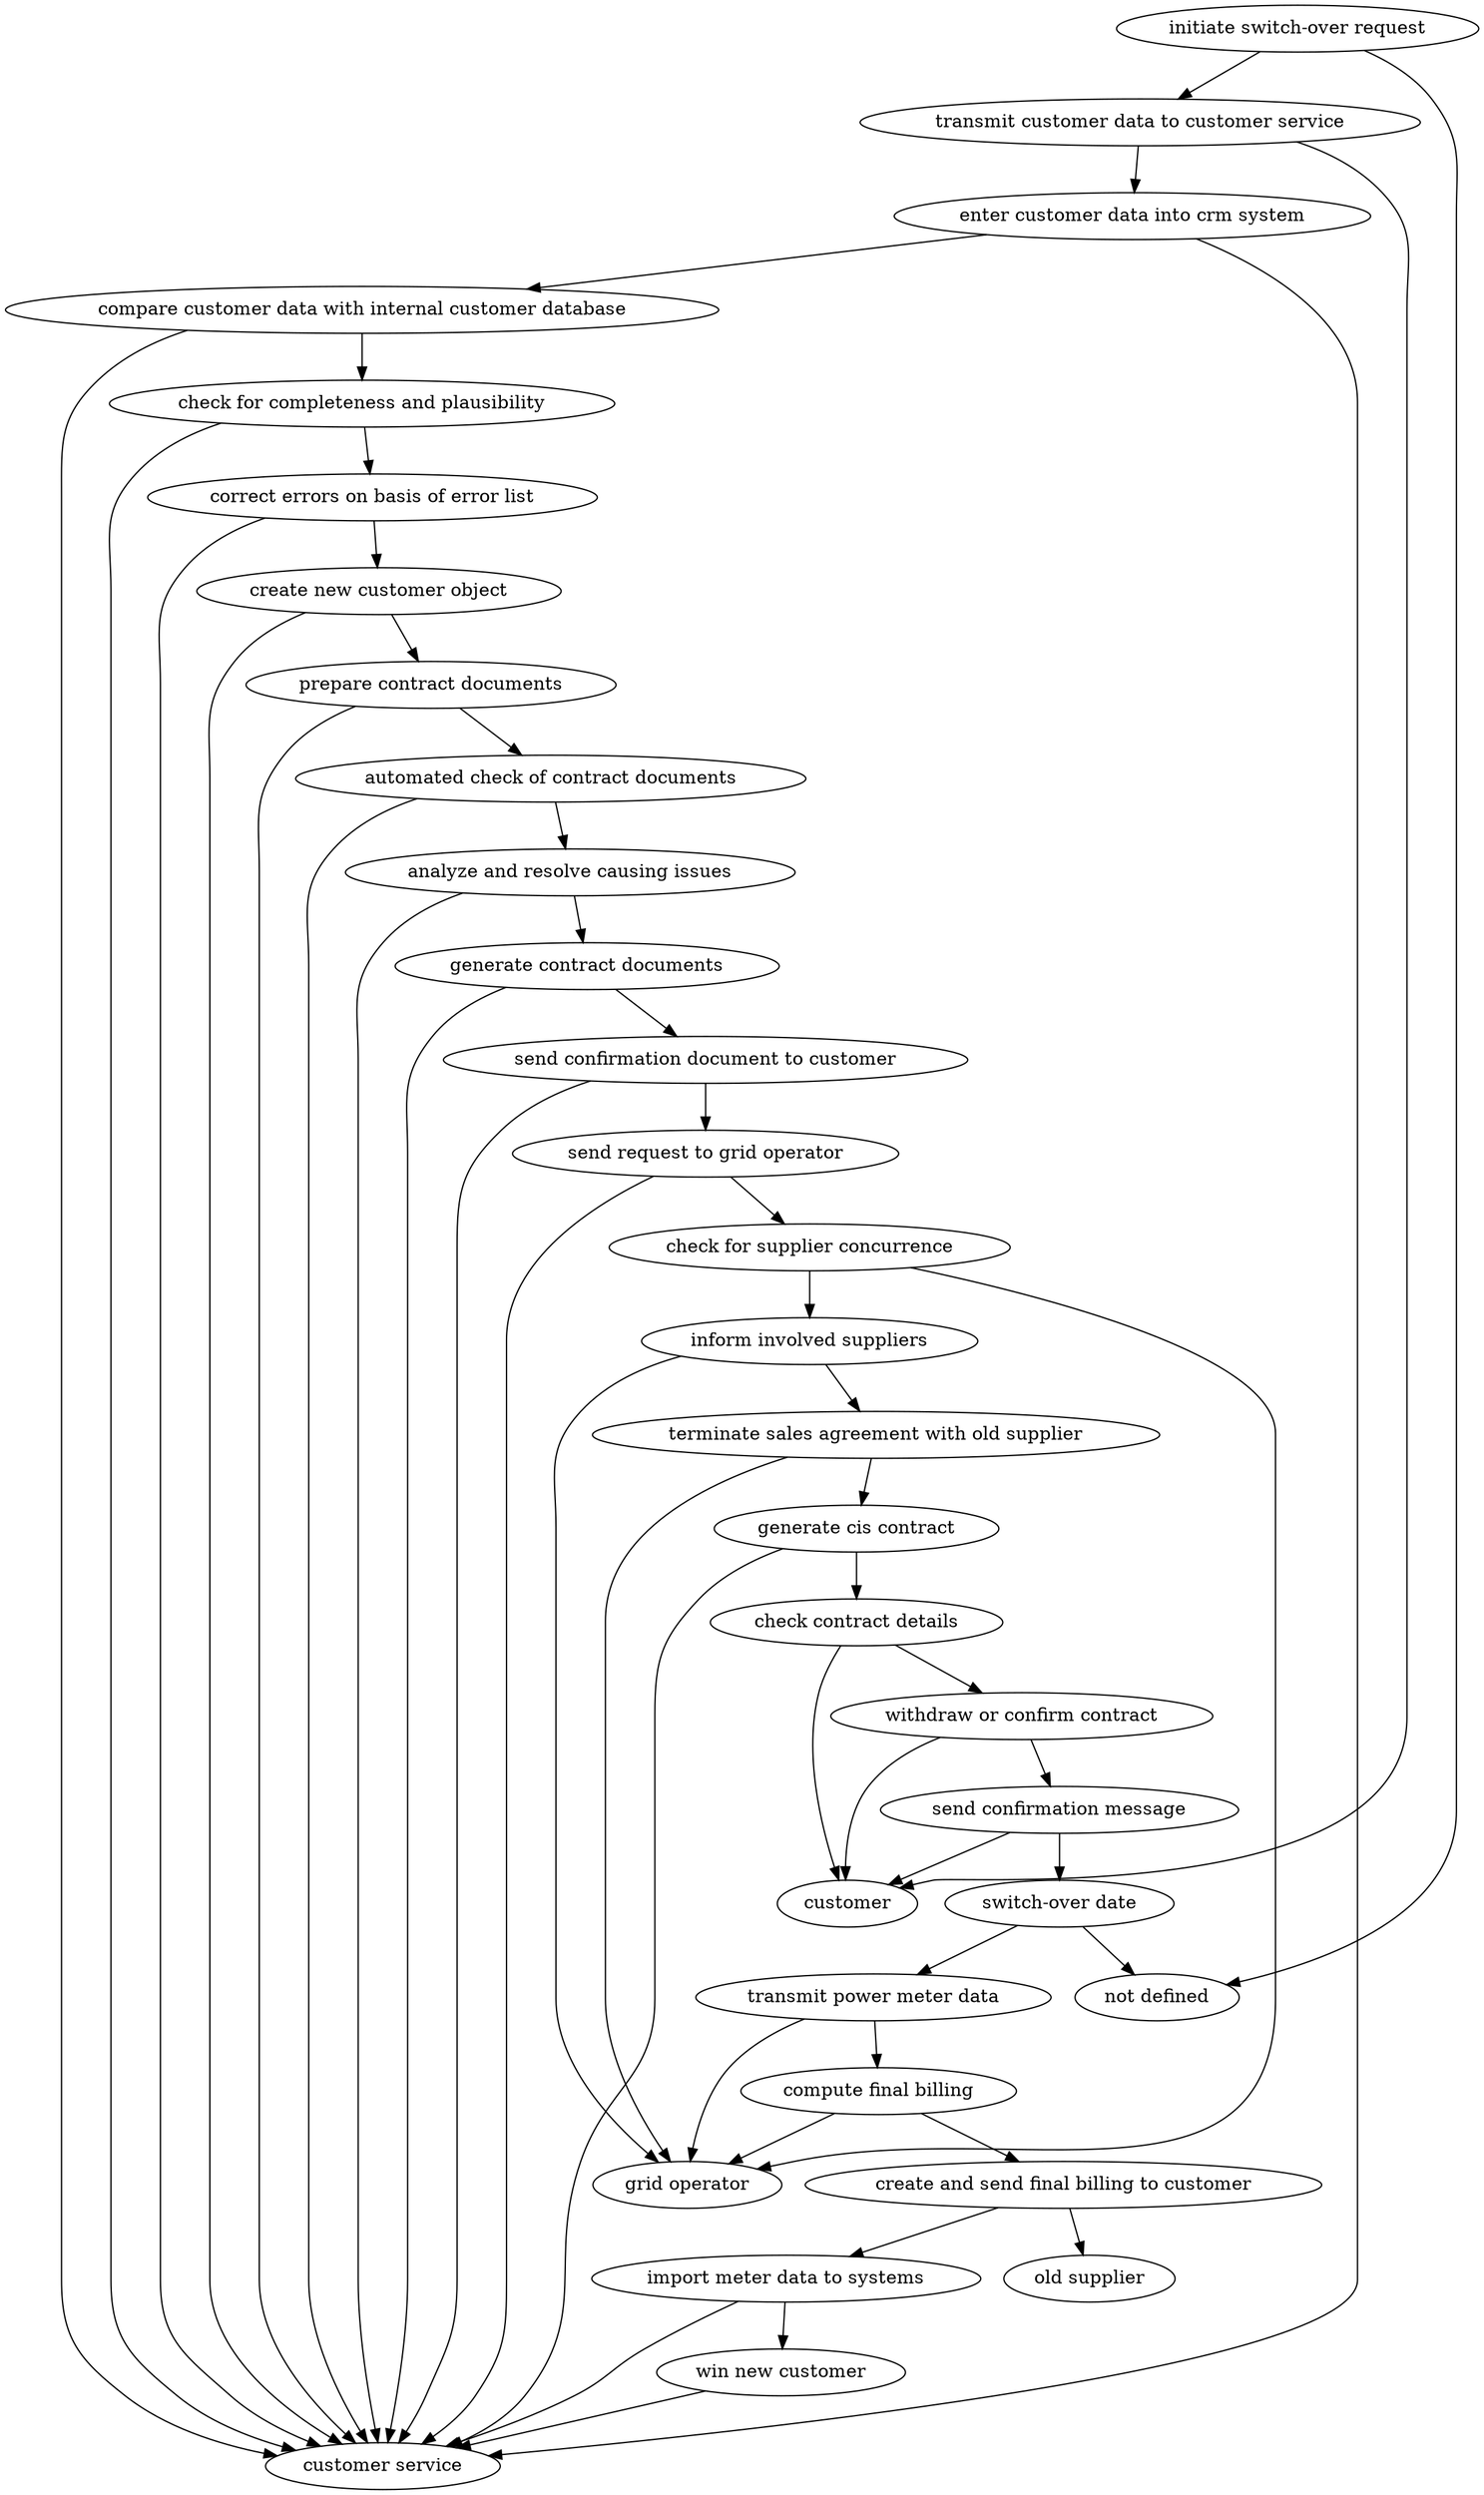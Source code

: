strict digraph "doc-2.2" {
	graph [name="doc-2.2"];
	"initiate switch-over request"	[attrs="{'type': 'Activity', 'label': 'initiate switch-over request'}"];
	"transmit customer data to customer service"	[attrs="{'type': 'Activity', 'label': 'transmit customer data to customer service'}"];
	"initiate switch-over request" -> "transmit customer data to customer service"	[attrs="{'type': 'flow', 'label': 'flow'}"];
	"not defined"	[attrs="{'type': 'Actor', 'label': 'not defined'}"];
	"initiate switch-over request" -> "not defined"	[attrs="{'type': 'actor performer', 'label': 'actor performer'}"];
	"enter customer data into crm system"	[attrs="{'type': 'Activity', 'label': 'enter customer data into crm system'}"];
	"transmit customer data to customer service" -> "enter customer data into crm system"	[attrs="{'type': 'flow', 'label': 'flow'}"];
	customer	[attrs="{'type': 'Actor', 'label': 'customer'}"];
	"transmit customer data to customer service" -> customer	[attrs="{'type': 'actor performer', 'label': 'actor performer'}"];
	"compare customer data with internal customer database"	[attrs="{'type': 'Activity', 'label': 'compare customer data with internal customer database'}"];
	"enter customer data into crm system" -> "compare customer data with internal customer database"	[attrs="{'type': 'flow', 'label': 'flow'}"];
	"customer service"	[attrs="{'type': 'Actor', 'label': 'customer service'}"];
	"enter customer data into crm system" -> "customer service"	[attrs="{'type': 'actor performer', 'label': 'actor performer'}"];
	"check for completeness and plausibility"	[attrs="{'type': 'Activity', 'label': 'check for completeness and plausibility'}"];
	"compare customer data with internal customer database" -> "check for completeness and plausibility"	[attrs="{'type': 'flow', 'label': 'flow'}"];
	"compare customer data with internal customer database" -> "customer service"	[attrs="{'type': 'actor performer', 'label': 'actor performer'}"];
	"correct errors on basis of error list"	[attrs="{'type': 'Activity', 'label': 'correct errors on basis of error list'}"];
	"check for completeness and plausibility" -> "correct errors on basis of error list"	[attrs="{'type': 'flow', 'label': 'flow'}"];
	"check for completeness and plausibility" -> "customer service"	[attrs="{'type': 'actor performer', 'label': 'actor performer'}"];
	"create new customer object"	[attrs="{'type': 'Activity', 'label': 'create new customer object'}"];
	"correct errors on basis of error list" -> "create new customer object"	[attrs="{'type': 'flow', 'label': 'flow'}"];
	"correct errors on basis of error list" -> "customer service"	[attrs="{'type': 'actor performer', 'label': 'actor performer'}"];
	"prepare contract documents"	[attrs="{'type': 'Activity', 'label': 'prepare contract documents'}"];
	"create new customer object" -> "prepare contract documents"	[attrs="{'type': 'flow', 'label': 'flow'}"];
	"create new customer object" -> "customer service"	[attrs="{'type': 'actor performer', 'label': 'actor performer'}"];
	"automated check of contract documents"	[attrs="{'type': 'Activity', 'label': 'automated check of contract documents'}"];
	"prepare contract documents" -> "automated check of contract documents"	[attrs="{'type': 'flow', 'label': 'flow'}"];
	"prepare contract documents" -> "customer service"	[attrs="{'type': 'actor performer', 'label': 'actor performer'}"];
	"analyze and resolve causing issues"	[attrs="{'type': 'Activity', 'label': 'analyze and resolve causing issues'}"];
	"automated check of contract documents" -> "analyze and resolve causing issues"	[attrs="{'type': 'flow', 'label': 'flow'}"];
	"automated check of contract documents" -> "customer service"	[attrs="{'type': 'actor performer', 'label': 'actor performer'}"];
	"generate contract documents"	[attrs="{'type': 'Activity', 'label': 'generate contract documents'}"];
	"analyze and resolve causing issues" -> "generate contract documents"	[attrs="{'type': 'flow', 'label': 'flow'}"];
	"analyze and resolve causing issues" -> "customer service"	[attrs="{'type': 'actor performer', 'label': 'actor performer'}"];
	"send confirmation document to customer"	[attrs="{'type': 'Activity', 'label': 'send confirmation document to customer'}"];
	"generate contract documents" -> "send confirmation document to customer"	[attrs="{'type': 'flow', 'label': 'flow'}"];
	"generate contract documents" -> "customer service"	[attrs="{'type': 'actor performer', 'label': 'actor performer'}"];
	"send request to grid operator"	[attrs="{'type': 'Activity', 'label': 'send request to grid operator'}"];
	"send confirmation document to customer" -> "send request to grid operator"	[attrs="{'type': 'flow', 'label': 'flow'}"];
	"send confirmation document to customer" -> "customer service"	[attrs="{'type': 'actor performer', 'label': 'actor performer'}"];
	"check for supplier concurrence"	[attrs="{'type': 'Activity', 'label': 'check for supplier concurrence'}"];
	"send request to grid operator" -> "check for supplier concurrence"	[attrs="{'type': 'flow', 'label': 'flow'}"];
	"send request to grid operator" -> "customer service"	[attrs="{'type': 'actor performer', 'label': 'actor performer'}"];
	"inform involved suppliers"	[attrs="{'type': 'Activity', 'label': 'inform involved suppliers'}"];
	"check for supplier concurrence" -> "inform involved suppliers"	[attrs="{'type': 'flow', 'label': 'flow'}"];
	"grid operator"	[attrs="{'type': 'Actor', 'label': 'grid operator'}"];
	"check for supplier concurrence" -> "grid operator"	[attrs="{'type': 'actor performer', 'label': 'actor performer'}"];
	"terminate sales agreement with old supplier"	[attrs="{'type': 'Activity', 'label': 'terminate sales agreement with old supplier'}"];
	"inform involved suppliers" -> "terminate sales agreement with old supplier"	[attrs="{'type': 'flow', 'label': 'flow'}"];
	"inform involved suppliers" -> "grid operator"	[attrs="{'type': 'actor performer', 'label': 'actor performer'}"];
	"generate cis contract"	[attrs="{'type': 'Activity', 'label': 'generate cis contract'}"];
	"terminate sales agreement with old supplier" -> "generate cis contract"	[attrs="{'type': 'flow', 'label': 'flow'}"];
	"terminate sales agreement with old supplier" -> "grid operator"	[attrs="{'type': 'actor performer', 'label': 'actor performer'}"];
	"check contract details"	[attrs="{'type': 'Activity', 'label': 'check contract details'}"];
	"generate cis contract" -> "check contract details"	[attrs="{'type': 'flow', 'label': 'flow'}"];
	"generate cis contract" -> "customer service"	[attrs="{'type': 'actor performer', 'label': 'actor performer'}"];
	"withdraw or confirm contract"	[attrs="{'type': 'Activity', 'label': 'withdraw or confirm contract'}"];
	"check contract details" -> "withdraw or confirm contract"	[attrs="{'type': 'flow', 'label': 'flow'}"];
	"check contract details" -> customer	[attrs="{'type': 'actor performer', 'label': 'actor performer'}"];
	"send confirmation message"	[attrs="{'type': 'Activity', 'label': 'send confirmation message'}"];
	"withdraw or confirm contract" -> "send confirmation message"	[attrs="{'type': 'flow', 'label': 'flow'}"];
	"withdraw or confirm contract" -> customer	[attrs="{'type': 'actor performer', 'label': 'actor performer'}"];
	"switch-over date"	[attrs="{'type': 'Activity', 'label': 'switch-over date'}"];
	"send confirmation message" -> "switch-over date"	[attrs="{'type': 'flow', 'label': 'flow'}"];
	"send confirmation message" -> customer	[attrs="{'type': 'actor performer', 'label': 'actor performer'}"];
	"transmit power meter data"	[attrs="{'type': 'Activity', 'label': 'transmit power meter data'}"];
	"switch-over date" -> "transmit power meter data"	[attrs="{'type': 'flow', 'label': 'flow'}"];
	"switch-over date" -> "not defined"	[attrs="{'type': 'actor performer', 'label': 'actor performer'}"];
	"compute final billing"	[attrs="{'type': 'Activity', 'label': 'compute final billing'}"];
	"transmit power meter data" -> "compute final billing"	[attrs="{'type': 'flow', 'label': 'flow'}"];
	"transmit power meter data" -> "grid operator"	[attrs="{'type': 'actor performer', 'label': 'actor performer'}"];
	"create and send final billing to customer"	[attrs="{'type': 'Activity', 'label': 'create and send final billing to customer'}"];
	"compute final billing" -> "create and send final billing to customer"	[attrs="{'type': 'flow', 'label': 'flow'}"];
	"compute final billing" -> "grid operator"	[attrs="{'type': 'actor performer', 'label': 'actor performer'}"];
	"import meter data to systems"	[attrs="{'type': 'Activity', 'label': 'import meter data to systems'}"];
	"create and send final billing to customer" -> "import meter data to systems"	[attrs="{'type': 'flow', 'label': 'flow'}"];
	"old supplier"	[attrs="{'type': 'Actor', 'label': 'old supplier'}"];
	"create and send final billing to customer" -> "old supplier"	[attrs="{'type': 'actor performer', 'label': 'actor performer'}"];
	"win new customer"	[attrs="{'type': 'Activity', 'label': 'win new customer'}"];
	"import meter data to systems" -> "win new customer"	[attrs="{'type': 'flow', 'label': 'flow'}"];
	"import meter data to systems" -> "customer service"	[attrs="{'type': 'actor performer', 'label': 'actor performer'}"];
	"win new customer" -> "customer service"	[attrs="{'type': 'actor performer', 'label': 'actor performer'}"];
}
